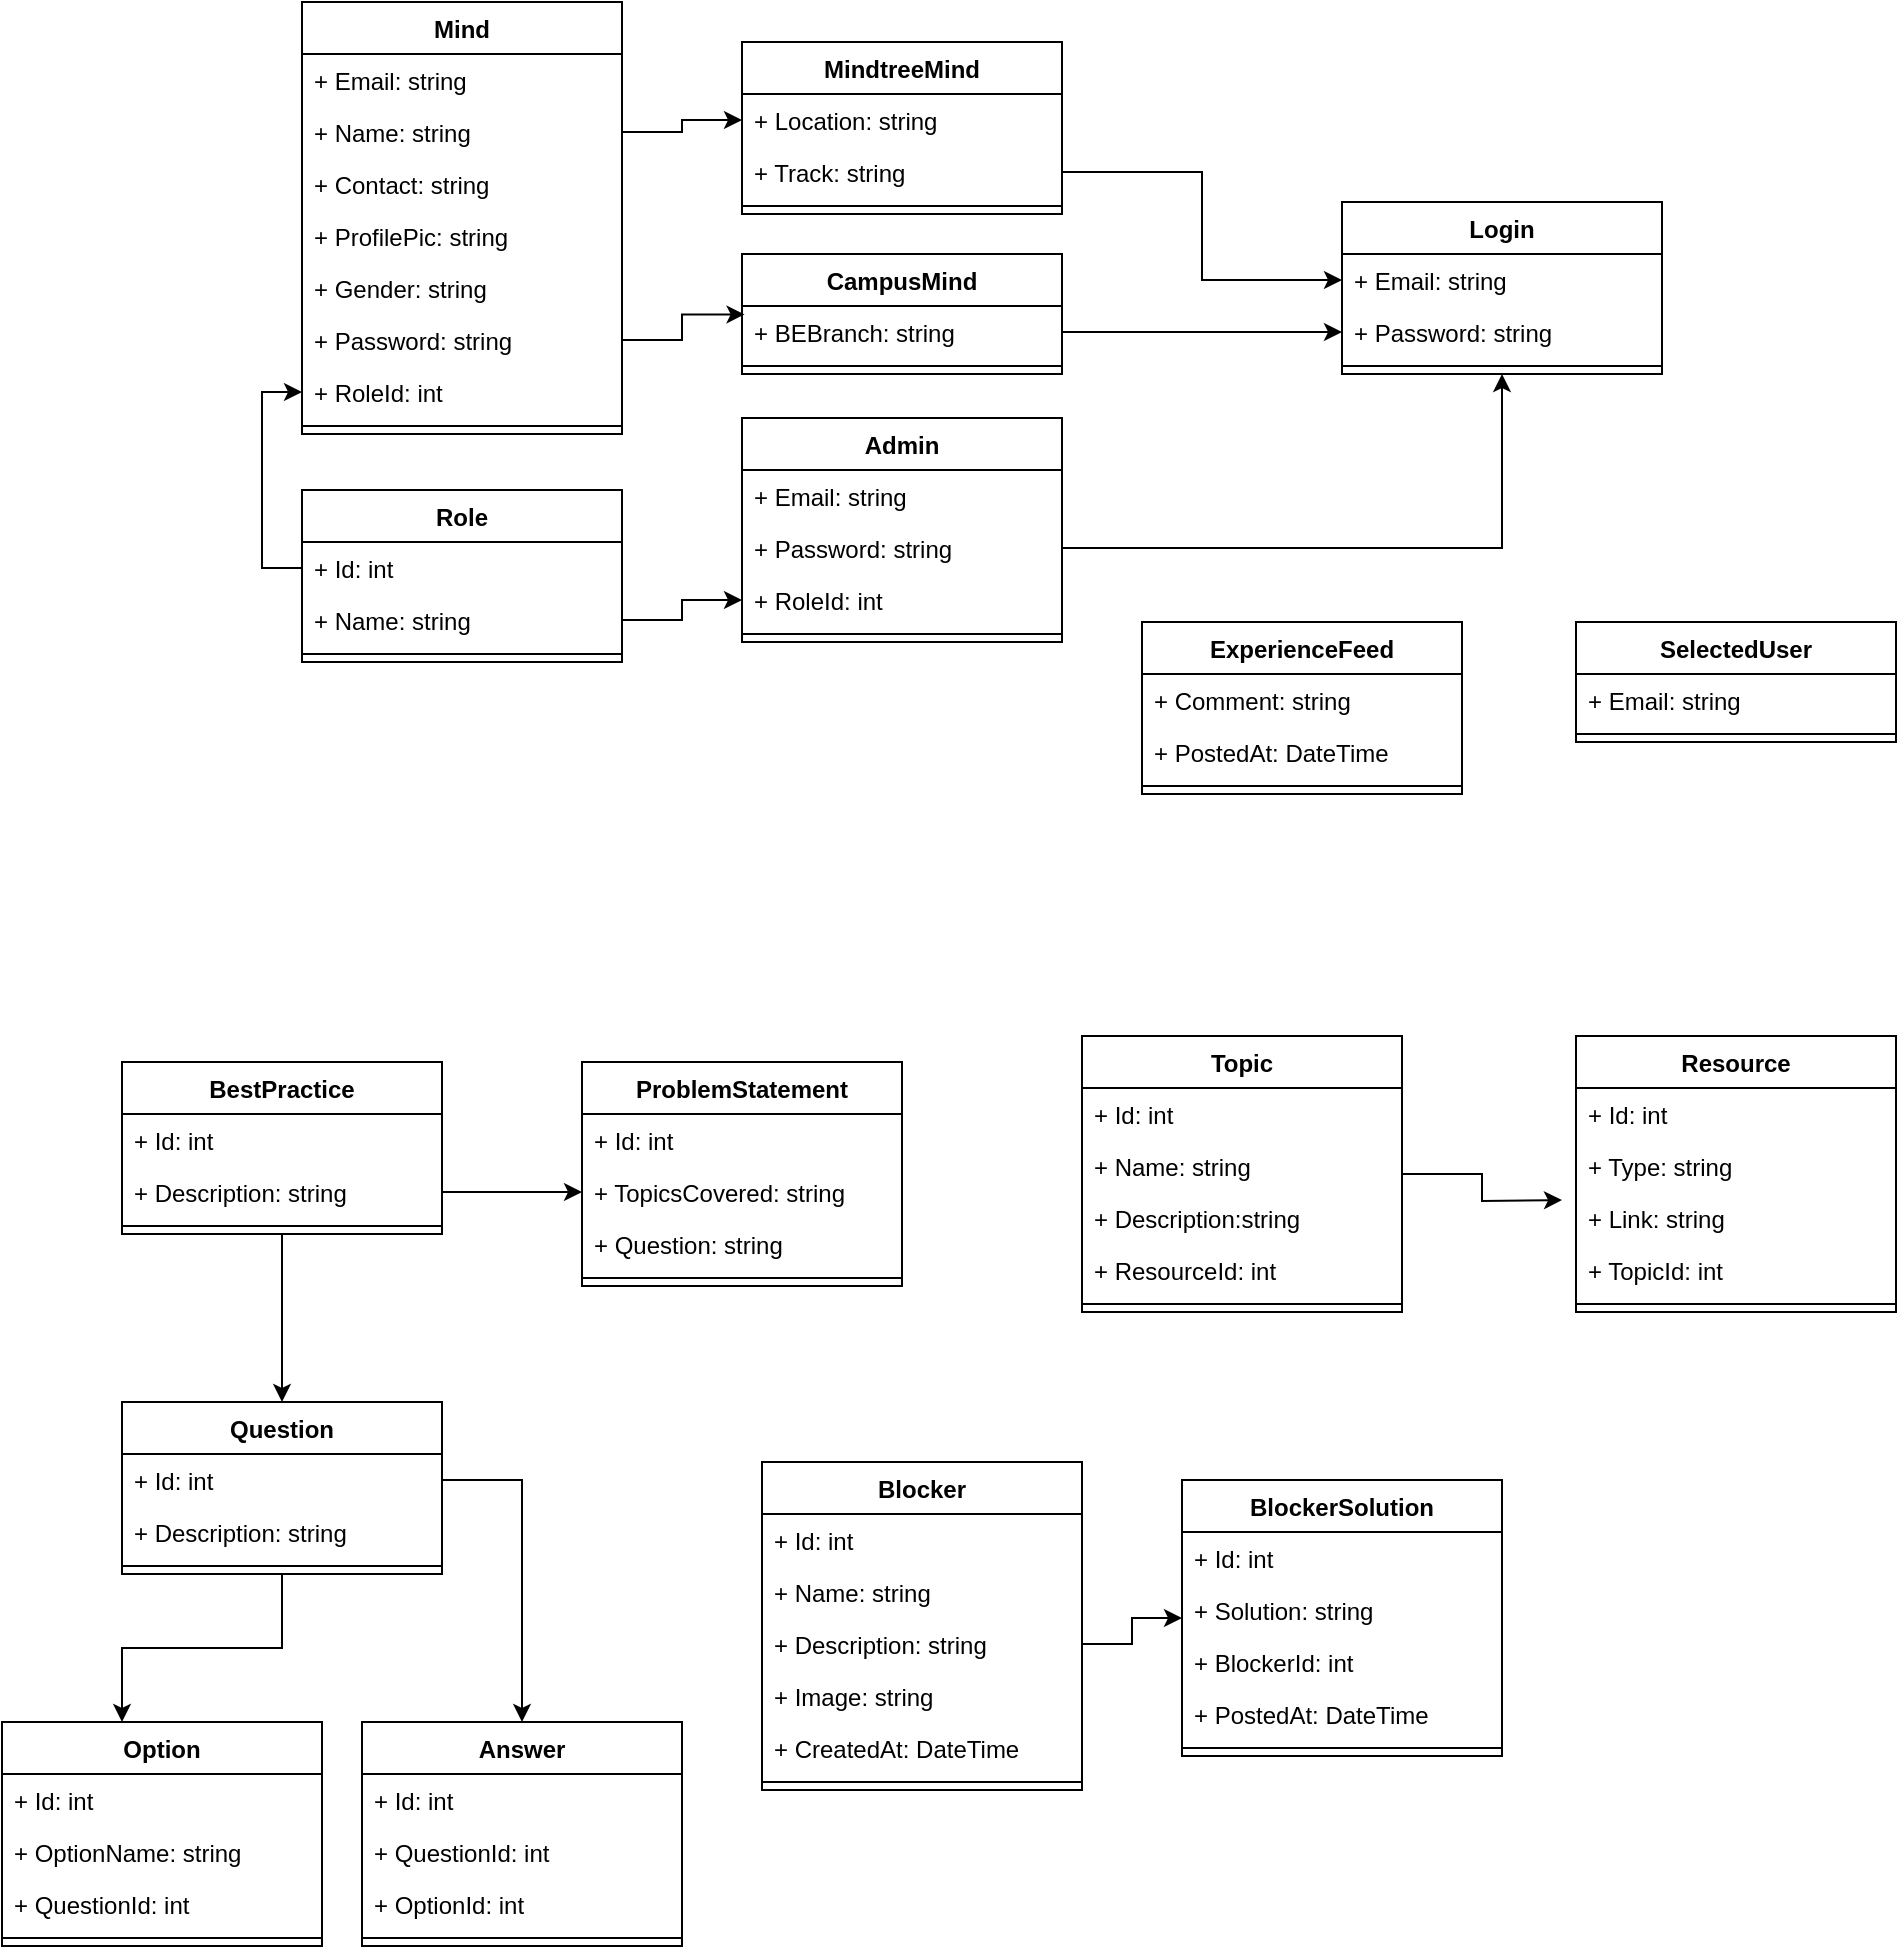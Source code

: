 <mxfile version="14.6.13" type="google"><diagram id="nkqm4RSeVe7rcsJn2oou" name="Page-1"><mxGraphModel dx="1038" dy="523" grid="1" gridSize="10" guides="1" tooltips="1" connect="1" arrows="1" fold="1" page="1" pageScale="1" pageWidth="1654" pageHeight="1169" math="0" shadow="0"><root><mxCell id="0"/><mxCell id="1" parent="0"/><mxCell id="G1ft9pWi13HRaQU6hFI4-4" value="Mind" style="swimlane;fontStyle=1;align=center;verticalAlign=top;childLayout=stackLayout;horizontal=1;startSize=26;horizontalStack=0;resizeParent=1;resizeParentMax=0;resizeLast=0;collapsible=1;marginBottom=0;" parent="1" vertex="1"><mxGeometry x="190" y="80" width="160" height="216" as="geometry"/></mxCell><mxCell id="G1ft9pWi13HRaQU6hFI4-5" value="+ Email: string" style="text;strokeColor=none;fillColor=none;align=left;verticalAlign=top;spacingLeft=4;spacingRight=4;overflow=hidden;rotatable=0;points=[[0,0.5],[1,0.5]];portConstraint=eastwest;" parent="G1ft9pWi13HRaQU6hFI4-4" vertex="1"><mxGeometry y="26" width="160" height="26" as="geometry"/></mxCell><mxCell id="G1ft9pWi13HRaQU6hFI4-12" value="+ Name: string" style="text;strokeColor=none;fillColor=none;align=left;verticalAlign=top;spacingLeft=4;spacingRight=4;overflow=hidden;rotatable=0;points=[[0,0.5],[1,0.5]];portConstraint=eastwest;" parent="G1ft9pWi13HRaQU6hFI4-4" vertex="1"><mxGeometry y="52" width="160" height="26" as="geometry"/></mxCell><mxCell id="G1ft9pWi13HRaQU6hFI4-11" value="+ Contact: string" style="text;strokeColor=none;fillColor=none;align=left;verticalAlign=top;spacingLeft=4;spacingRight=4;overflow=hidden;rotatable=0;points=[[0,0.5],[1,0.5]];portConstraint=eastwest;" parent="G1ft9pWi13HRaQU6hFI4-4" vertex="1"><mxGeometry y="78" width="160" height="26" as="geometry"/></mxCell><mxCell id="G1ft9pWi13HRaQU6hFI4-10" value="+ ProfilePic: string" style="text;strokeColor=none;fillColor=none;align=left;verticalAlign=top;spacingLeft=4;spacingRight=4;overflow=hidden;rotatable=0;points=[[0,0.5],[1,0.5]];portConstraint=eastwest;" parent="G1ft9pWi13HRaQU6hFI4-4" vertex="1"><mxGeometry y="104" width="160" height="26" as="geometry"/></mxCell><mxCell id="G1ft9pWi13HRaQU6hFI4-9" value="+ Gender: string" style="text;strokeColor=none;fillColor=none;align=left;verticalAlign=top;spacingLeft=4;spacingRight=4;overflow=hidden;rotatable=0;points=[[0,0.5],[1,0.5]];portConstraint=eastwest;" parent="G1ft9pWi13HRaQU6hFI4-4" vertex="1"><mxGeometry y="130" width="160" height="26" as="geometry"/></mxCell><mxCell id="Rh4GfqWHWcJrW59Tb5eR-13" value="+ Password: string" style="text;strokeColor=none;fillColor=none;align=left;verticalAlign=top;spacingLeft=4;spacingRight=4;overflow=hidden;rotatable=0;points=[[0,0.5],[1,0.5]];portConstraint=eastwest;" vertex="1" parent="G1ft9pWi13HRaQU6hFI4-4"><mxGeometry y="156" width="160" height="26" as="geometry"/></mxCell><mxCell id="G1ft9pWi13HRaQU6hFI4-8" value="+ RoleId: int" style="text;strokeColor=none;fillColor=none;align=left;verticalAlign=top;spacingLeft=4;spacingRight=4;overflow=hidden;rotatable=0;points=[[0,0.5],[1,0.5]];portConstraint=eastwest;" parent="G1ft9pWi13HRaQU6hFI4-4" vertex="1"><mxGeometry y="182" width="160" height="26" as="geometry"/></mxCell><mxCell id="G1ft9pWi13HRaQU6hFI4-6" value="" style="line;strokeWidth=1;fillColor=none;align=left;verticalAlign=middle;spacingTop=-1;spacingLeft=3;spacingRight=3;rotatable=0;labelPosition=right;points=[];portConstraint=eastwest;" parent="G1ft9pWi13HRaQU6hFI4-4" vertex="1"><mxGeometry y="208" width="160" height="8" as="geometry"/></mxCell><mxCell id="G1ft9pWi13HRaQU6hFI4-13" value="SelectedUser" style="swimlane;fontStyle=1;align=center;verticalAlign=top;childLayout=stackLayout;horizontal=1;startSize=26;horizontalStack=0;resizeParent=1;resizeParentMax=0;resizeLast=0;collapsible=1;marginBottom=0;" parent="1" vertex="1"><mxGeometry x="827" y="390" width="160" height="60" as="geometry"/></mxCell><mxCell id="G1ft9pWi13HRaQU6hFI4-14" value="+ Email: string" style="text;strokeColor=none;fillColor=none;align=left;verticalAlign=top;spacingLeft=4;spacingRight=4;overflow=hidden;rotatable=0;points=[[0,0.5],[1,0.5]];portConstraint=eastwest;" parent="G1ft9pWi13HRaQU6hFI4-13" vertex="1"><mxGeometry y="26" width="160" height="26" as="geometry"/></mxCell><mxCell id="G1ft9pWi13HRaQU6hFI4-15" value="" style="line;strokeWidth=1;fillColor=none;align=left;verticalAlign=middle;spacingTop=-1;spacingLeft=3;spacingRight=3;rotatable=0;labelPosition=right;points=[];portConstraint=eastwest;" parent="G1ft9pWi13HRaQU6hFI4-13" vertex="1"><mxGeometry y="52" width="160" height="8" as="geometry"/></mxCell><mxCell id="G1ft9pWi13HRaQU6hFI4-18" value="Login" style="swimlane;fontStyle=1;align=center;verticalAlign=top;childLayout=stackLayout;horizontal=1;startSize=26;horizontalStack=0;resizeParent=1;resizeParentMax=0;resizeLast=0;collapsible=1;marginBottom=0;" parent="1" vertex="1"><mxGeometry x="710" y="180" width="160" height="86" as="geometry"/></mxCell><mxCell id="G1ft9pWi13HRaQU6hFI4-19" value="+ Email: string" style="text;strokeColor=none;fillColor=none;align=left;verticalAlign=top;spacingLeft=4;spacingRight=4;overflow=hidden;rotatable=0;points=[[0,0.5],[1,0.5]];portConstraint=eastwest;" parent="G1ft9pWi13HRaQU6hFI4-18" vertex="1"><mxGeometry y="26" width="160" height="26" as="geometry"/></mxCell><mxCell id="G1ft9pWi13HRaQU6hFI4-127" value="+ Password: string" style="text;strokeColor=none;fillColor=none;align=left;verticalAlign=top;spacingLeft=4;spacingRight=4;overflow=hidden;rotatable=0;points=[[0,0.5],[1,0.5]];portConstraint=eastwest;" parent="G1ft9pWi13HRaQU6hFI4-18" vertex="1"><mxGeometry y="52" width="160" height="26" as="geometry"/></mxCell><mxCell id="G1ft9pWi13HRaQU6hFI4-20" value="" style="line;strokeWidth=1;fillColor=none;align=left;verticalAlign=middle;spacingTop=-1;spacingLeft=3;spacingRight=3;rotatable=0;labelPosition=right;points=[];portConstraint=eastwest;" parent="G1ft9pWi13HRaQU6hFI4-18" vertex="1"><mxGeometry y="78" width="160" height="8" as="geometry"/></mxCell><mxCell id="G1ft9pWi13HRaQU6hFI4-22" value="MindtreeMind" style="swimlane;fontStyle=1;align=center;verticalAlign=top;childLayout=stackLayout;horizontal=1;startSize=26;horizontalStack=0;resizeParent=1;resizeParentMax=0;resizeLast=0;collapsible=1;marginBottom=0;" parent="1" vertex="1"><mxGeometry x="410" y="100" width="160" height="86" as="geometry"/></mxCell><mxCell id="G1ft9pWi13HRaQU6hFI4-26" value="+ Location: string" style="text;strokeColor=none;fillColor=none;align=left;verticalAlign=top;spacingLeft=4;spacingRight=4;overflow=hidden;rotatable=0;points=[[0,0.5],[1,0.5]];portConstraint=eastwest;" parent="G1ft9pWi13HRaQU6hFI4-22" vertex="1"><mxGeometry y="26" width="160" height="26" as="geometry"/></mxCell><mxCell id="G1ft9pWi13HRaQU6hFI4-27" value="+ Track: string" style="text;strokeColor=none;fillColor=none;align=left;verticalAlign=top;spacingLeft=4;spacingRight=4;overflow=hidden;rotatable=0;points=[[0,0.5],[1,0.5]];portConstraint=eastwest;" parent="G1ft9pWi13HRaQU6hFI4-22" vertex="1"><mxGeometry y="52" width="160" height="26" as="geometry"/></mxCell><mxCell id="G1ft9pWi13HRaQU6hFI4-24" value="" style="line;strokeWidth=1;fillColor=none;align=left;verticalAlign=middle;spacingTop=-1;spacingLeft=3;spacingRight=3;rotatable=0;labelPosition=right;points=[];portConstraint=eastwest;" parent="G1ft9pWi13HRaQU6hFI4-22" vertex="1"><mxGeometry y="78" width="160" height="8" as="geometry"/></mxCell><mxCell id="G1ft9pWi13HRaQU6hFI4-28" value="CampusMind" style="swimlane;fontStyle=1;align=center;verticalAlign=top;childLayout=stackLayout;horizontal=1;startSize=26;horizontalStack=0;resizeParent=1;resizeParentMax=0;resizeLast=0;collapsible=1;marginBottom=0;" parent="1" vertex="1"><mxGeometry x="410" y="206" width="160" height="60" as="geometry"/></mxCell><mxCell id="G1ft9pWi13HRaQU6hFI4-29" value="+ BEBranch: string" style="text;strokeColor=none;fillColor=none;align=left;verticalAlign=top;spacingLeft=4;spacingRight=4;overflow=hidden;rotatable=0;points=[[0,0.5],[1,0.5]];portConstraint=eastwest;" parent="G1ft9pWi13HRaQU6hFI4-28" vertex="1"><mxGeometry y="26" width="160" height="26" as="geometry"/></mxCell><mxCell id="G1ft9pWi13HRaQU6hFI4-30" value="" style="line;strokeWidth=1;fillColor=none;align=left;verticalAlign=middle;spacingTop=-1;spacingLeft=3;spacingRight=3;rotatable=0;labelPosition=right;points=[];portConstraint=eastwest;" parent="G1ft9pWi13HRaQU6hFI4-28" vertex="1"><mxGeometry y="52" width="160" height="8" as="geometry"/></mxCell><mxCell id="Rh4GfqWHWcJrW59Tb5eR-23" style="edgeStyle=orthogonalEdgeStyle;rounded=0;orthogonalLoop=1;jettySize=auto;html=1;" edge="1" parent="1" source="G1ft9pWi13HRaQU6hFI4-34"><mxGeometry relative="1" as="geometry"><mxPoint x="820" y="679" as="targetPoint"/></mxGeometry></mxCell><mxCell id="G1ft9pWi13HRaQU6hFI4-34" value="Topic" style="swimlane;fontStyle=1;align=center;verticalAlign=top;childLayout=stackLayout;horizontal=1;startSize=26;horizontalStack=0;resizeParent=1;resizeParentMax=0;resizeLast=0;collapsible=1;marginBottom=0;" parent="1" vertex="1"><mxGeometry x="580" y="597" width="160" height="138" as="geometry"/></mxCell><mxCell id="G1ft9pWi13HRaQU6hFI4-35" value="+ Id: int" style="text;strokeColor=none;fillColor=none;align=left;verticalAlign=top;spacingLeft=4;spacingRight=4;overflow=hidden;rotatable=0;points=[[0,0.5],[1,0.5]];portConstraint=eastwest;" parent="G1ft9pWi13HRaQU6hFI4-34" vertex="1"><mxGeometry y="26" width="160" height="26" as="geometry"/></mxCell><mxCell id="G1ft9pWi13HRaQU6hFI4-38" value="+ Name: string" style="text;strokeColor=none;fillColor=none;align=left;verticalAlign=top;spacingLeft=4;spacingRight=4;overflow=hidden;rotatable=0;points=[[0,0.5],[1,0.5]];portConstraint=eastwest;" parent="G1ft9pWi13HRaQU6hFI4-34" vertex="1"><mxGeometry y="52" width="160" height="26" as="geometry"/></mxCell><mxCell id="G1ft9pWi13HRaQU6hFI4-39" value="+ Description:string" style="text;strokeColor=none;fillColor=none;align=left;verticalAlign=top;spacingLeft=4;spacingRight=4;overflow=hidden;rotatable=0;points=[[0,0.5],[1,0.5]];portConstraint=eastwest;" parent="G1ft9pWi13HRaQU6hFI4-34" vertex="1"><mxGeometry y="78" width="160" height="26" as="geometry"/></mxCell><mxCell id="G1ft9pWi13HRaQU6hFI4-40" value="+ ResourceId: int" style="text;strokeColor=none;fillColor=none;align=left;verticalAlign=top;spacingLeft=4;spacingRight=4;overflow=hidden;rotatable=0;points=[[0,0.5],[1,0.5]];portConstraint=eastwest;" parent="G1ft9pWi13HRaQU6hFI4-34" vertex="1"><mxGeometry y="104" width="160" height="26" as="geometry"/></mxCell><mxCell id="G1ft9pWi13HRaQU6hFI4-36" value="" style="line;strokeWidth=1;fillColor=none;align=left;verticalAlign=middle;spacingTop=-1;spacingLeft=3;spacingRight=3;rotatable=0;labelPosition=right;points=[];portConstraint=eastwest;" parent="G1ft9pWi13HRaQU6hFI4-34" vertex="1"><mxGeometry y="130" width="160" height="8" as="geometry"/></mxCell><mxCell id="G1ft9pWi13HRaQU6hFI4-41" value="Resource" style="swimlane;fontStyle=1;align=center;verticalAlign=top;childLayout=stackLayout;horizontal=1;startSize=26;horizontalStack=0;resizeParent=1;resizeParentMax=0;resizeLast=0;collapsible=1;marginBottom=0;" parent="1" vertex="1"><mxGeometry x="827" y="597" width="160" height="138" as="geometry"/></mxCell><mxCell id="G1ft9pWi13HRaQU6hFI4-42" value="+ Id: int" style="text;strokeColor=none;fillColor=none;align=left;verticalAlign=top;spacingLeft=4;spacingRight=4;overflow=hidden;rotatable=0;points=[[0,0.5],[1,0.5]];portConstraint=eastwest;" parent="G1ft9pWi13HRaQU6hFI4-41" vertex="1"><mxGeometry y="26" width="160" height="26" as="geometry"/></mxCell><mxCell id="G1ft9pWi13HRaQU6hFI4-46" value="+ Type: string" style="text;strokeColor=none;fillColor=none;align=left;verticalAlign=top;spacingLeft=4;spacingRight=4;overflow=hidden;rotatable=0;points=[[0,0.5],[1,0.5]];portConstraint=eastwest;" parent="G1ft9pWi13HRaQU6hFI4-41" vertex="1"><mxGeometry y="52" width="160" height="26" as="geometry"/></mxCell><mxCell id="G1ft9pWi13HRaQU6hFI4-45" value="+ Link: string" style="text;strokeColor=none;fillColor=none;align=left;verticalAlign=top;spacingLeft=4;spacingRight=4;overflow=hidden;rotatable=0;points=[[0,0.5],[1,0.5]];portConstraint=eastwest;" parent="G1ft9pWi13HRaQU6hFI4-41" vertex="1"><mxGeometry y="78" width="160" height="26" as="geometry"/></mxCell><mxCell id="G1ft9pWi13HRaQU6hFI4-47" value="+ TopicId: int" style="text;strokeColor=none;fillColor=none;align=left;verticalAlign=top;spacingLeft=4;spacingRight=4;overflow=hidden;rotatable=0;points=[[0,0.5],[1,0.5]];portConstraint=eastwest;" parent="G1ft9pWi13HRaQU6hFI4-41" vertex="1"><mxGeometry y="104" width="160" height="26" as="geometry"/></mxCell><mxCell id="G1ft9pWi13HRaQU6hFI4-43" value="" style="line;strokeWidth=1;fillColor=none;align=left;verticalAlign=middle;spacingTop=-1;spacingLeft=3;spacingRight=3;rotatable=0;labelPosition=right;points=[];portConstraint=eastwest;" parent="G1ft9pWi13HRaQU6hFI4-41" vertex="1"><mxGeometry y="130" width="160" height="8" as="geometry"/></mxCell><mxCell id="Rh4GfqWHWcJrW59Tb5eR-21" style="edgeStyle=orthogonalEdgeStyle;rounded=0;orthogonalLoop=1;jettySize=auto;html=1;entryX=0.5;entryY=0;entryDx=0;entryDy=0;" edge="1" parent="1" source="G1ft9pWi13HRaQU6hFI4-48" target="G1ft9pWi13HRaQU6hFI4-59"><mxGeometry relative="1" as="geometry"/></mxCell><mxCell id="G1ft9pWi13HRaQU6hFI4-48" value="BestPractice" style="swimlane;fontStyle=1;align=center;verticalAlign=top;childLayout=stackLayout;horizontal=1;startSize=26;horizontalStack=0;resizeParent=1;resizeParentMax=0;resizeLast=0;collapsible=1;marginBottom=0;" parent="1" vertex="1"><mxGeometry x="100" y="610" width="160" height="86" as="geometry"/></mxCell><mxCell id="G1ft9pWi13HRaQU6hFI4-49" value="+ Id: int" style="text;strokeColor=none;fillColor=none;align=left;verticalAlign=top;spacingLeft=4;spacingRight=4;overflow=hidden;rotatable=0;points=[[0,0.5],[1,0.5]];portConstraint=eastwest;" parent="G1ft9pWi13HRaQU6hFI4-48" vertex="1"><mxGeometry y="26" width="160" height="26" as="geometry"/></mxCell><mxCell id="G1ft9pWi13HRaQU6hFI4-52" value="+ Description: string" style="text;strokeColor=none;fillColor=none;align=left;verticalAlign=top;spacingLeft=4;spacingRight=4;overflow=hidden;rotatable=0;points=[[0,0.5],[1,0.5]];portConstraint=eastwest;" parent="G1ft9pWi13HRaQU6hFI4-48" vertex="1"><mxGeometry y="52" width="160" height="26" as="geometry"/></mxCell><mxCell id="G1ft9pWi13HRaQU6hFI4-50" value="" style="line;strokeWidth=1;fillColor=none;align=left;verticalAlign=middle;spacingTop=-1;spacingLeft=3;spacingRight=3;rotatable=0;labelPosition=right;points=[];portConstraint=eastwest;" parent="G1ft9pWi13HRaQU6hFI4-48" vertex="1"><mxGeometry y="78" width="160" height="8" as="geometry"/></mxCell><mxCell id="G1ft9pWi13HRaQU6hFI4-53" value="ProblemStatement" style="swimlane;fontStyle=1;align=center;verticalAlign=top;childLayout=stackLayout;horizontal=1;startSize=26;horizontalStack=0;resizeParent=1;resizeParentMax=0;resizeLast=0;collapsible=1;marginBottom=0;" parent="1" vertex="1"><mxGeometry x="330" y="610" width="160" height="112" as="geometry"/></mxCell><mxCell id="G1ft9pWi13HRaQU6hFI4-54" value="+ Id: int" style="text;strokeColor=none;fillColor=none;align=left;verticalAlign=top;spacingLeft=4;spacingRight=4;overflow=hidden;rotatable=0;points=[[0,0.5],[1,0.5]];portConstraint=eastwest;" parent="G1ft9pWi13HRaQU6hFI4-53" vertex="1"><mxGeometry y="26" width="160" height="26" as="geometry"/></mxCell><mxCell id="G1ft9pWi13HRaQU6hFI4-57" value="+ TopicsCovered: string" style="text;strokeColor=none;fillColor=none;align=left;verticalAlign=top;spacingLeft=4;spacingRight=4;overflow=hidden;rotatable=0;points=[[0,0.5],[1,0.5]];portConstraint=eastwest;" parent="G1ft9pWi13HRaQU6hFI4-53" vertex="1"><mxGeometry y="52" width="160" height="26" as="geometry"/></mxCell><mxCell id="G1ft9pWi13HRaQU6hFI4-58" value="+ Question: string" style="text;strokeColor=none;fillColor=none;align=left;verticalAlign=top;spacingLeft=4;spacingRight=4;overflow=hidden;rotatable=0;points=[[0,0.5],[1,0.5]];portConstraint=eastwest;" parent="G1ft9pWi13HRaQU6hFI4-53" vertex="1"><mxGeometry y="78" width="160" height="26" as="geometry"/></mxCell><mxCell id="G1ft9pWi13HRaQU6hFI4-55" value="" style="line;strokeWidth=1;fillColor=none;align=left;verticalAlign=middle;spacingTop=-1;spacingLeft=3;spacingRight=3;rotatable=0;labelPosition=right;points=[];portConstraint=eastwest;" parent="G1ft9pWi13HRaQU6hFI4-53" vertex="1"><mxGeometry y="104" width="160" height="8" as="geometry"/></mxCell><mxCell id="OJP7oD8LYUDMeMTOP0GW-5" style="edgeStyle=orthogonalEdgeStyle;rounded=0;orthogonalLoop=1;jettySize=auto;html=1;entryX=0.375;entryY=0;entryDx=0;entryDy=0;entryPerimeter=0;" parent="1" source="G1ft9pWi13HRaQU6hFI4-59" target="G1ft9pWi13HRaQU6hFI4-95" edge="1"><mxGeometry relative="1" as="geometry"/></mxCell><mxCell id="G1ft9pWi13HRaQU6hFI4-59" value="Question" style="swimlane;fontStyle=1;align=center;verticalAlign=top;childLayout=stackLayout;horizontal=1;startSize=26;horizontalStack=0;resizeParent=1;resizeParentMax=0;resizeLast=0;collapsible=1;marginBottom=0;" parent="1" vertex="1"><mxGeometry x="100" y="780" width="160" height="86" as="geometry"/></mxCell><mxCell id="G1ft9pWi13HRaQU6hFI4-60" value="+ Id: int" style="text;strokeColor=none;fillColor=none;align=left;verticalAlign=top;spacingLeft=4;spacingRight=4;overflow=hidden;rotatable=0;points=[[0,0.5],[1,0.5]];portConstraint=eastwest;" parent="G1ft9pWi13HRaQU6hFI4-59" vertex="1"><mxGeometry y="26" width="160" height="26" as="geometry"/></mxCell><mxCell id="G1ft9pWi13HRaQU6hFI4-63" value="+ Description: string" style="text;strokeColor=none;fillColor=none;align=left;verticalAlign=top;spacingLeft=4;spacingRight=4;overflow=hidden;rotatable=0;points=[[0,0.5],[1,0.5]];portConstraint=eastwest;" parent="G1ft9pWi13HRaQU6hFI4-59" vertex="1"><mxGeometry y="52" width="160" height="26" as="geometry"/></mxCell><mxCell id="G1ft9pWi13HRaQU6hFI4-61" value="" style="line;strokeWidth=1;fillColor=none;align=left;verticalAlign=middle;spacingTop=-1;spacingLeft=3;spacingRight=3;rotatable=0;labelPosition=right;points=[];portConstraint=eastwest;" parent="G1ft9pWi13HRaQU6hFI4-59" vertex="1"><mxGeometry y="78" width="160" height="8" as="geometry"/></mxCell><mxCell id="G1ft9pWi13HRaQU6hFI4-95" value="Option" style="swimlane;fontStyle=1;align=center;verticalAlign=top;childLayout=stackLayout;horizontal=1;startSize=26;horizontalStack=0;resizeParent=1;resizeParentMax=0;resizeLast=0;collapsible=1;marginBottom=0;" parent="1" vertex="1"><mxGeometry x="40" y="940" width="160" height="112" as="geometry"/></mxCell><mxCell id="G1ft9pWi13HRaQU6hFI4-96" value="+ Id: int" style="text;strokeColor=none;fillColor=none;align=left;verticalAlign=top;spacingLeft=4;spacingRight=4;overflow=hidden;rotatable=0;points=[[0,0.5],[1,0.5]];portConstraint=eastwest;" parent="G1ft9pWi13HRaQU6hFI4-95" vertex="1"><mxGeometry y="26" width="160" height="26" as="geometry"/></mxCell><mxCell id="G1ft9pWi13HRaQU6hFI4-97" value="+ OptionName: string" style="text;strokeColor=none;fillColor=none;align=left;verticalAlign=top;spacingLeft=4;spacingRight=4;overflow=hidden;rotatable=0;points=[[0,0.5],[1,0.5]];portConstraint=eastwest;" parent="G1ft9pWi13HRaQU6hFI4-95" vertex="1"><mxGeometry y="52" width="160" height="26" as="geometry"/></mxCell><mxCell id="G1ft9pWi13HRaQU6hFI4-98" value="+ QuestionId: int" style="text;strokeColor=none;fillColor=none;align=left;verticalAlign=top;spacingLeft=4;spacingRight=4;overflow=hidden;rotatable=0;points=[[0,0.5],[1,0.5]];portConstraint=eastwest;" parent="G1ft9pWi13HRaQU6hFI4-95" vertex="1"><mxGeometry y="78" width="160" height="26" as="geometry"/></mxCell><mxCell id="G1ft9pWi13HRaQU6hFI4-99" value="" style="line;strokeWidth=1;fillColor=none;align=left;verticalAlign=middle;spacingTop=-1;spacingLeft=3;spacingRight=3;rotatable=0;labelPosition=right;points=[];portConstraint=eastwest;" parent="G1ft9pWi13HRaQU6hFI4-95" vertex="1"><mxGeometry y="104" width="160" height="8" as="geometry"/></mxCell><mxCell id="G1ft9pWi13HRaQU6hFI4-101" value="Answer" style="swimlane;fontStyle=1;align=center;verticalAlign=top;childLayout=stackLayout;horizontal=1;startSize=26;horizontalStack=0;resizeParent=1;resizeParentMax=0;resizeLast=0;collapsible=1;marginBottom=0;" parent="1" vertex="1"><mxGeometry x="220" y="940" width="160" height="112" as="geometry"/></mxCell><mxCell id="G1ft9pWi13HRaQU6hFI4-102" value="+ Id: int" style="text;strokeColor=none;fillColor=none;align=left;verticalAlign=top;spacingLeft=4;spacingRight=4;overflow=hidden;rotatable=0;points=[[0,0.5],[1,0.5]];portConstraint=eastwest;" parent="G1ft9pWi13HRaQU6hFI4-101" vertex="1"><mxGeometry y="26" width="160" height="26" as="geometry"/></mxCell><mxCell id="G1ft9pWi13HRaQU6hFI4-103" value="+ QuestionId: int" style="text;strokeColor=none;fillColor=none;align=left;verticalAlign=top;spacingLeft=4;spacingRight=4;overflow=hidden;rotatable=0;points=[[0,0.5],[1,0.5]];portConstraint=eastwest;" parent="G1ft9pWi13HRaQU6hFI4-101" vertex="1"><mxGeometry y="52" width="160" height="26" as="geometry"/></mxCell><mxCell id="G1ft9pWi13HRaQU6hFI4-104" value="+ OptionId: int" style="text;strokeColor=none;fillColor=none;align=left;verticalAlign=top;spacingLeft=4;spacingRight=4;overflow=hidden;rotatable=0;points=[[0,0.5],[1,0.5]];portConstraint=eastwest;" parent="G1ft9pWi13HRaQU6hFI4-101" vertex="1"><mxGeometry y="78" width="160" height="26" as="geometry"/></mxCell><mxCell id="G1ft9pWi13HRaQU6hFI4-105" value="" style="line;strokeWidth=1;fillColor=none;align=left;verticalAlign=middle;spacingTop=-1;spacingLeft=3;spacingRight=3;rotatable=0;labelPosition=right;points=[];portConstraint=eastwest;" parent="G1ft9pWi13HRaQU6hFI4-101" vertex="1"><mxGeometry y="104" width="160" height="8" as="geometry"/></mxCell><mxCell id="G1ft9pWi13HRaQU6hFI4-107" value="Blocker" style="swimlane;fontStyle=1;align=center;verticalAlign=top;childLayout=stackLayout;horizontal=1;startSize=26;horizontalStack=0;resizeParent=1;resizeParentMax=0;resizeLast=0;collapsible=1;marginBottom=0;" parent="1" vertex="1"><mxGeometry x="420" y="810" width="160" height="164" as="geometry"/></mxCell><mxCell id="G1ft9pWi13HRaQU6hFI4-108" value="+ Id: int" style="text;strokeColor=none;fillColor=none;align=left;verticalAlign=top;spacingLeft=4;spacingRight=4;overflow=hidden;rotatable=0;points=[[0,0.5],[1,0.5]];portConstraint=eastwest;" parent="G1ft9pWi13HRaQU6hFI4-107" vertex="1"><mxGeometry y="26" width="160" height="26" as="geometry"/></mxCell><mxCell id="G1ft9pWi13HRaQU6hFI4-109" value="+ Name: string" style="text;strokeColor=none;fillColor=none;align=left;verticalAlign=top;spacingLeft=4;spacingRight=4;overflow=hidden;rotatable=0;points=[[0,0.5],[1,0.5]];portConstraint=eastwest;" parent="G1ft9pWi13HRaQU6hFI4-107" vertex="1"><mxGeometry y="52" width="160" height="26" as="geometry"/></mxCell><mxCell id="G1ft9pWi13HRaQU6hFI4-110" value="+ Description: string" style="text;strokeColor=none;fillColor=none;align=left;verticalAlign=top;spacingLeft=4;spacingRight=4;overflow=hidden;rotatable=0;points=[[0,0.5],[1,0.5]];portConstraint=eastwest;" parent="G1ft9pWi13HRaQU6hFI4-107" vertex="1"><mxGeometry y="78" width="160" height="26" as="geometry"/></mxCell><mxCell id="G1ft9pWi13HRaQU6hFI4-111" value="+ Image: string" style="text;strokeColor=none;fillColor=none;align=left;verticalAlign=top;spacingLeft=4;spacingRight=4;overflow=hidden;rotatable=0;points=[[0,0.5],[1,0.5]];portConstraint=eastwest;" parent="G1ft9pWi13HRaQU6hFI4-107" vertex="1"><mxGeometry y="104" width="160" height="26" as="geometry"/></mxCell><mxCell id="G1ft9pWi13HRaQU6hFI4-112" value="+ CreatedAt: DateTime" style="text;strokeColor=none;fillColor=none;align=left;verticalAlign=top;spacingLeft=4;spacingRight=4;overflow=hidden;rotatable=0;points=[[0,0.5],[1,0.5]];portConstraint=eastwest;" parent="G1ft9pWi13HRaQU6hFI4-107" vertex="1"><mxGeometry y="130" width="160" height="26" as="geometry"/></mxCell><mxCell id="G1ft9pWi13HRaQU6hFI4-113" value="" style="line;strokeWidth=1;fillColor=none;align=left;verticalAlign=middle;spacingTop=-1;spacingLeft=3;spacingRight=3;rotatable=0;labelPosition=right;points=[];portConstraint=eastwest;" parent="G1ft9pWi13HRaQU6hFI4-107" vertex="1"><mxGeometry y="156" width="160" height="8" as="geometry"/></mxCell><mxCell id="G1ft9pWi13HRaQU6hFI4-115" value="BlockerSolution" style="swimlane;fontStyle=1;align=center;verticalAlign=top;childLayout=stackLayout;horizontal=1;startSize=26;horizontalStack=0;resizeParent=1;resizeParentMax=0;resizeLast=0;collapsible=1;marginBottom=0;" parent="1" vertex="1"><mxGeometry x="630" y="819" width="160" height="138" as="geometry"/></mxCell><mxCell id="G1ft9pWi13HRaQU6hFI4-116" value="+ Id: int" style="text;strokeColor=none;fillColor=none;align=left;verticalAlign=top;spacingLeft=4;spacingRight=4;overflow=hidden;rotatable=0;points=[[0,0.5],[1,0.5]];portConstraint=eastwest;" parent="G1ft9pWi13HRaQU6hFI4-115" vertex="1"><mxGeometry y="26" width="160" height="26" as="geometry"/></mxCell><mxCell id="G1ft9pWi13HRaQU6hFI4-117" value="+ Solution: string" style="text;strokeColor=none;fillColor=none;align=left;verticalAlign=top;spacingLeft=4;spacingRight=4;overflow=hidden;rotatable=0;points=[[0,0.5],[1,0.5]];portConstraint=eastwest;" parent="G1ft9pWi13HRaQU6hFI4-115" vertex="1"><mxGeometry y="52" width="160" height="26" as="geometry"/></mxCell><mxCell id="G1ft9pWi13HRaQU6hFI4-118" value="+ BlockerId: int" style="text;strokeColor=none;fillColor=none;align=left;verticalAlign=top;spacingLeft=4;spacingRight=4;overflow=hidden;rotatable=0;points=[[0,0.5],[1,0.5]];portConstraint=eastwest;" parent="G1ft9pWi13HRaQU6hFI4-115" vertex="1"><mxGeometry y="78" width="160" height="26" as="geometry"/></mxCell><mxCell id="G1ft9pWi13HRaQU6hFI4-119" value="+ PostedAt: DateTime" style="text;strokeColor=none;fillColor=none;align=left;verticalAlign=top;spacingLeft=4;spacingRight=4;overflow=hidden;rotatable=0;points=[[0,0.5],[1,0.5]];portConstraint=eastwest;" parent="G1ft9pWi13HRaQU6hFI4-115" vertex="1"><mxGeometry y="104" width="160" height="26" as="geometry"/></mxCell><mxCell id="G1ft9pWi13HRaQU6hFI4-120" value="" style="line;strokeWidth=1;fillColor=none;align=left;verticalAlign=middle;spacingTop=-1;spacingLeft=3;spacingRight=3;rotatable=0;labelPosition=right;points=[];portConstraint=eastwest;" parent="G1ft9pWi13HRaQU6hFI4-115" vertex="1"><mxGeometry y="130" width="160" height="8" as="geometry"/></mxCell><mxCell id="G1ft9pWi13HRaQU6hFI4-122" value="ExperienceFeed" style="swimlane;fontStyle=1;align=center;verticalAlign=top;childLayout=stackLayout;horizontal=1;startSize=26;horizontalStack=0;resizeParent=1;resizeParentMax=0;resizeLast=0;collapsible=1;marginBottom=0;" parent="1" vertex="1"><mxGeometry x="610" y="390" width="160" height="86" as="geometry"/></mxCell><mxCell id="daG_pdmcs4kdbbafqIpd-1" value="+ Comment: string" style="text;strokeColor=none;fillColor=none;align=left;verticalAlign=top;spacingLeft=4;spacingRight=4;overflow=hidden;rotatable=0;points=[[0,0.5],[1,0.5]];portConstraint=eastwest;" vertex="1" parent="G1ft9pWi13HRaQU6hFI4-122"><mxGeometry y="26" width="160" height="26" as="geometry"/></mxCell><mxCell id="G1ft9pWi13HRaQU6hFI4-123" value="+ PostedAt: DateTime" style="text;strokeColor=none;fillColor=none;align=left;verticalAlign=top;spacingLeft=4;spacingRight=4;overflow=hidden;rotatable=0;points=[[0,0.5],[1,0.5]];portConstraint=eastwest;" parent="G1ft9pWi13HRaQU6hFI4-122" vertex="1"><mxGeometry y="52" width="160" height="26" as="geometry"/></mxCell><mxCell id="G1ft9pWi13HRaQU6hFI4-124" value="" style="line;strokeWidth=1;fillColor=none;align=left;verticalAlign=middle;spacingTop=-1;spacingLeft=3;spacingRight=3;rotatable=0;labelPosition=right;points=[];portConstraint=eastwest;" parent="G1ft9pWi13HRaQU6hFI4-122" vertex="1"><mxGeometry y="78" width="160" height="8" as="geometry"/></mxCell><mxCell id="OJP7oD8LYUDMeMTOP0GW-6" style="edgeStyle=orthogonalEdgeStyle;rounded=0;orthogonalLoop=1;jettySize=auto;html=1;entryX=0.5;entryY=0;entryDx=0;entryDy=0;" parent="1" source="G1ft9pWi13HRaQU6hFI4-60" target="G1ft9pWi13HRaQU6hFI4-101" edge="1"><mxGeometry relative="1" as="geometry"/></mxCell><mxCell id="OJP7oD8LYUDMeMTOP0GW-7" style="edgeStyle=orthogonalEdgeStyle;rounded=0;orthogonalLoop=1;jettySize=auto;html=1;entryX=0;entryY=0.5;entryDx=0;entryDy=0;" parent="1" source="G1ft9pWi13HRaQU6hFI4-110" target="G1ft9pWi13HRaQU6hFI4-115" edge="1"><mxGeometry relative="1" as="geometry"/></mxCell><mxCell id="OJP7oD8LYUDMeMTOP0GW-15" style="edgeStyle=orthogonalEdgeStyle;rounded=0;orthogonalLoop=1;jettySize=auto;html=1;entryX=0;entryY=0.5;entryDx=0;entryDy=0;" parent="1" source="G1ft9pWi13HRaQU6hFI4-27" target="G1ft9pWi13HRaQU6hFI4-19" edge="1"><mxGeometry relative="1" as="geometry"/></mxCell><mxCell id="OJP7oD8LYUDMeMTOP0GW-16" style="edgeStyle=orthogonalEdgeStyle;rounded=0;orthogonalLoop=1;jettySize=auto;html=1;" parent="1" source="G1ft9pWi13HRaQU6hFI4-29" target="G1ft9pWi13HRaQU6hFI4-127" edge="1"><mxGeometry relative="1" as="geometry"/></mxCell><mxCell id="Rh4GfqWHWcJrW59Tb5eR-1" value="Admin" style="swimlane;fontStyle=1;align=center;verticalAlign=top;childLayout=stackLayout;horizontal=1;startSize=26;horizontalStack=0;resizeParent=1;resizeParentMax=0;resizeLast=0;collapsible=1;marginBottom=0;" vertex="1" parent="1"><mxGeometry x="410" y="288" width="160" height="112" as="geometry"/></mxCell><mxCell id="Rh4GfqWHWcJrW59Tb5eR-2" value="+ Email: string" style="text;strokeColor=none;fillColor=none;align=left;verticalAlign=top;spacingLeft=4;spacingRight=4;overflow=hidden;rotatable=0;points=[[0,0.5],[1,0.5]];portConstraint=eastwest;" vertex="1" parent="Rh4GfqWHWcJrW59Tb5eR-1"><mxGeometry y="26" width="160" height="26" as="geometry"/></mxCell><mxCell id="Rh4GfqWHWcJrW59Tb5eR-14" value="+ Password: string" style="text;strokeColor=none;fillColor=none;align=left;verticalAlign=top;spacingLeft=4;spacingRight=4;overflow=hidden;rotatable=0;points=[[0,0.5],[1,0.5]];portConstraint=eastwest;" vertex="1" parent="Rh4GfqWHWcJrW59Tb5eR-1"><mxGeometry y="52" width="160" height="26" as="geometry"/></mxCell><mxCell id="Rh4GfqWHWcJrW59Tb5eR-3" value="+ RoleId: int" style="text;strokeColor=none;fillColor=none;align=left;verticalAlign=top;spacingLeft=4;spacingRight=4;overflow=hidden;rotatable=0;points=[[0,0.5],[1,0.5]];portConstraint=eastwest;" vertex="1" parent="Rh4GfqWHWcJrW59Tb5eR-1"><mxGeometry y="78" width="160" height="26" as="geometry"/></mxCell><mxCell id="Rh4GfqWHWcJrW59Tb5eR-4" value="" style="line;strokeWidth=1;fillColor=none;align=left;verticalAlign=middle;spacingTop=-1;spacingLeft=3;spacingRight=3;rotatable=0;labelPosition=right;points=[];portConstraint=eastwest;" vertex="1" parent="Rh4GfqWHWcJrW59Tb5eR-1"><mxGeometry y="104" width="160" height="8" as="geometry"/></mxCell><mxCell id="Rh4GfqWHWcJrW59Tb5eR-6" value="Role" style="swimlane;fontStyle=1;align=center;verticalAlign=top;childLayout=stackLayout;horizontal=1;startSize=26;horizontalStack=0;resizeParent=1;resizeParentMax=0;resizeLast=0;collapsible=1;marginBottom=0;" vertex="1" parent="1"><mxGeometry x="190" y="324" width="160" height="86" as="geometry"/></mxCell><mxCell id="Rh4GfqWHWcJrW59Tb5eR-7" value="+ Id: int" style="text;strokeColor=none;fillColor=none;align=left;verticalAlign=top;spacingLeft=4;spacingRight=4;overflow=hidden;rotatable=0;points=[[0,0.5],[1,0.5]];portConstraint=eastwest;" vertex="1" parent="Rh4GfqWHWcJrW59Tb5eR-6"><mxGeometry y="26" width="160" height="26" as="geometry"/></mxCell><mxCell id="Rh4GfqWHWcJrW59Tb5eR-12" value="+ Name: string" style="text;strokeColor=none;fillColor=none;align=left;verticalAlign=top;spacingLeft=4;spacingRight=4;overflow=hidden;rotatable=0;points=[[0,0.5],[1,0.5]];portConstraint=eastwest;" vertex="1" parent="Rh4GfqWHWcJrW59Tb5eR-6"><mxGeometry y="52" width="160" height="26" as="geometry"/></mxCell><mxCell id="Rh4GfqWHWcJrW59Tb5eR-9" value="" style="line;strokeWidth=1;fillColor=none;align=left;verticalAlign=middle;spacingTop=-1;spacingLeft=3;spacingRight=3;rotatable=0;labelPosition=right;points=[];portConstraint=eastwest;" vertex="1" parent="Rh4GfqWHWcJrW59Tb5eR-6"><mxGeometry y="78" width="160" height="8" as="geometry"/></mxCell><mxCell id="Rh4GfqWHWcJrW59Tb5eR-15" style="edgeStyle=orthogonalEdgeStyle;rounded=0;orthogonalLoop=1;jettySize=auto;html=1;entryX=0;entryY=0.5;entryDx=0;entryDy=0;" edge="1" parent="1" source="Rh4GfqWHWcJrW59Tb5eR-12" target="Rh4GfqWHWcJrW59Tb5eR-3"><mxGeometry relative="1" as="geometry"/></mxCell><mxCell id="Rh4GfqWHWcJrW59Tb5eR-18" style="edgeStyle=orthogonalEdgeStyle;rounded=0;orthogonalLoop=1;jettySize=auto;html=1;entryX=0.008;entryY=0.162;entryDx=0;entryDy=0;entryPerimeter=0;" edge="1" parent="1" source="Rh4GfqWHWcJrW59Tb5eR-13" target="G1ft9pWi13HRaQU6hFI4-29"><mxGeometry relative="1" as="geometry"><mxPoint x="270" y="269" as="targetPoint"/></mxGeometry></mxCell><mxCell id="Rh4GfqWHWcJrW59Tb5eR-20" style="edgeStyle=orthogonalEdgeStyle;rounded=0;orthogonalLoop=1;jettySize=auto;html=1;entryX=0.5;entryY=1;entryDx=0;entryDy=0;" edge="1" parent="1" source="Rh4GfqWHWcJrW59Tb5eR-14" target="G1ft9pWi13HRaQU6hFI4-18"><mxGeometry relative="1" as="geometry"><mxPoint x="580" y="250" as="targetPoint"/></mxGeometry></mxCell><mxCell id="Rh4GfqWHWcJrW59Tb5eR-22" style="edgeStyle=orthogonalEdgeStyle;rounded=0;orthogonalLoop=1;jettySize=auto;html=1;entryX=0;entryY=0.5;entryDx=0;entryDy=0;" edge="1" parent="1" source="G1ft9pWi13HRaQU6hFI4-52" target="G1ft9pWi13HRaQU6hFI4-57"><mxGeometry relative="1" as="geometry"/></mxCell><mxCell id="Rh4GfqWHWcJrW59Tb5eR-25" style="edgeStyle=orthogonalEdgeStyle;rounded=0;orthogonalLoop=1;jettySize=auto;html=1;entryX=0;entryY=0.5;entryDx=0;entryDy=0;" edge="1" parent="1" source="Rh4GfqWHWcJrW59Tb5eR-7" target="G1ft9pWi13HRaQU6hFI4-8"><mxGeometry relative="1" as="geometry"/></mxCell><mxCell id="Rh4GfqWHWcJrW59Tb5eR-26" style="edgeStyle=orthogonalEdgeStyle;rounded=0;orthogonalLoop=1;jettySize=auto;html=1;entryX=0;entryY=0.5;entryDx=0;entryDy=0;" edge="1" parent="1" source="G1ft9pWi13HRaQU6hFI4-12" target="G1ft9pWi13HRaQU6hFI4-26"><mxGeometry relative="1" as="geometry"/></mxCell></root></mxGraphModel></diagram></mxfile>